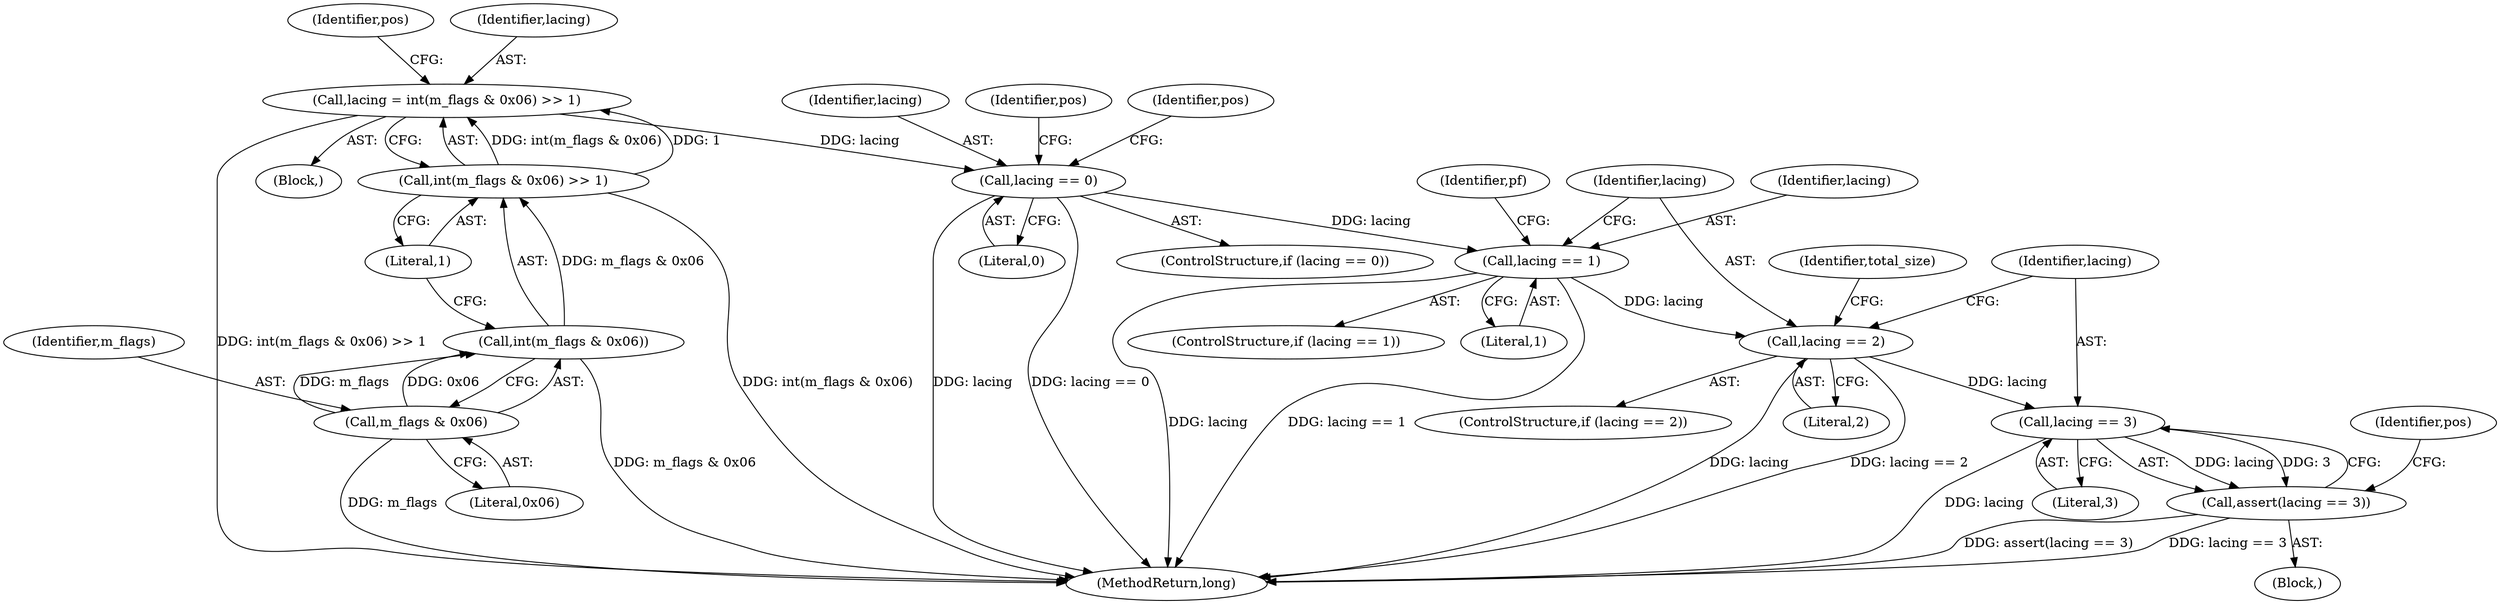 digraph "0_Android_cc274e2abe8b2a6698a5c47d8aa4bb45f1f9538d_33@API" {
"1000616" [label="(Call,lacing == 3)"];
"1000538" [label="(Call,lacing == 2)"];
"1000358" [label="(Call,lacing == 1)"];
"1000272" [label="(Call,lacing == 0)"];
"1000261" [label="(Call,lacing = int(m_flags & 0x06) >> 1)"];
"1000263" [label="(Call,int(m_flags & 0x06) >> 1)"];
"1000264" [label="(Call,int(m_flags & 0x06))"];
"1000265" [label="(Call,m_flags & 0x06)"];
"1000615" [label="(Call,assert(lacing == 3))"];
"1000271" [label="(ControlStructure,if (lacing == 0))"];
"1000616" [label="(Call,lacing == 3)"];
"1000273" [label="(Identifier,lacing)"];
"1000122" [label="(Block,)"];
"1000357" [label="(ControlStructure,if (lacing == 1))"];
"1000323" [label="(Identifier,pos)"];
"1000263" [label="(Call,int(m_flags & 0x06) >> 1)"];
"1000274" [label="(Literal,0)"];
"1000270" [label="(Identifier,pos)"];
"1000615" [label="(Call,assert(lacing == 3))"];
"1000266" [label="(Identifier,m_flags)"];
"1000262" [label="(Identifier,lacing)"];
"1000544" [label="(Identifier,total_size)"];
"1000540" [label="(Literal,2)"];
"1000364" [label="(Identifier,pf)"];
"1000614" [label="(Block,)"];
"1000278" [label="(Identifier,pos)"];
"1000264" [label="(Call,int(m_flags & 0x06))"];
"1000267" [label="(Literal,0x06)"];
"1000621" [label="(Identifier,pos)"];
"1000537" [label="(ControlStructure,if (lacing == 2))"];
"1000358" [label="(Call,lacing == 1)"];
"1000261" [label="(Call,lacing = int(m_flags & 0x06) >> 1)"];
"1000617" [label="(Identifier,lacing)"];
"1000538" [label="(Call,lacing == 2)"];
"1000618" [label="(Literal,3)"];
"1000539" [label="(Identifier,lacing)"];
"1000360" [label="(Literal,1)"];
"1000265" [label="(Call,m_flags & 0x06)"];
"1000359" [label="(Identifier,lacing)"];
"1000942" [label="(MethodReturn,long)"];
"1000272" [label="(Call,lacing == 0)"];
"1000268" [label="(Literal,1)"];
"1000616" -> "1000615"  [label="AST: "];
"1000616" -> "1000618"  [label="CFG: "];
"1000617" -> "1000616"  [label="AST: "];
"1000618" -> "1000616"  [label="AST: "];
"1000615" -> "1000616"  [label="CFG: "];
"1000616" -> "1000942"  [label="DDG: lacing"];
"1000616" -> "1000615"  [label="DDG: lacing"];
"1000616" -> "1000615"  [label="DDG: 3"];
"1000538" -> "1000616"  [label="DDG: lacing"];
"1000538" -> "1000537"  [label="AST: "];
"1000538" -> "1000540"  [label="CFG: "];
"1000539" -> "1000538"  [label="AST: "];
"1000540" -> "1000538"  [label="AST: "];
"1000544" -> "1000538"  [label="CFG: "];
"1000617" -> "1000538"  [label="CFG: "];
"1000538" -> "1000942"  [label="DDG: lacing"];
"1000538" -> "1000942"  [label="DDG: lacing == 2"];
"1000358" -> "1000538"  [label="DDG: lacing"];
"1000358" -> "1000357"  [label="AST: "];
"1000358" -> "1000360"  [label="CFG: "];
"1000359" -> "1000358"  [label="AST: "];
"1000360" -> "1000358"  [label="AST: "];
"1000364" -> "1000358"  [label="CFG: "];
"1000539" -> "1000358"  [label="CFG: "];
"1000358" -> "1000942"  [label="DDG: lacing == 1"];
"1000358" -> "1000942"  [label="DDG: lacing"];
"1000272" -> "1000358"  [label="DDG: lacing"];
"1000272" -> "1000271"  [label="AST: "];
"1000272" -> "1000274"  [label="CFG: "];
"1000273" -> "1000272"  [label="AST: "];
"1000274" -> "1000272"  [label="AST: "];
"1000278" -> "1000272"  [label="CFG: "];
"1000323" -> "1000272"  [label="CFG: "];
"1000272" -> "1000942"  [label="DDG: lacing"];
"1000272" -> "1000942"  [label="DDG: lacing == 0"];
"1000261" -> "1000272"  [label="DDG: lacing"];
"1000261" -> "1000122"  [label="AST: "];
"1000261" -> "1000263"  [label="CFG: "];
"1000262" -> "1000261"  [label="AST: "];
"1000263" -> "1000261"  [label="AST: "];
"1000270" -> "1000261"  [label="CFG: "];
"1000261" -> "1000942"  [label="DDG: int(m_flags & 0x06) >> 1"];
"1000263" -> "1000261"  [label="DDG: int(m_flags & 0x06)"];
"1000263" -> "1000261"  [label="DDG: 1"];
"1000263" -> "1000268"  [label="CFG: "];
"1000264" -> "1000263"  [label="AST: "];
"1000268" -> "1000263"  [label="AST: "];
"1000263" -> "1000942"  [label="DDG: int(m_flags & 0x06)"];
"1000264" -> "1000263"  [label="DDG: m_flags & 0x06"];
"1000264" -> "1000265"  [label="CFG: "];
"1000265" -> "1000264"  [label="AST: "];
"1000268" -> "1000264"  [label="CFG: "];
"1000264" -> "1000942"  [label="DDG: m_flags & 0x06"];
"1000265" -> "1000264"  [label="DDG: m_flags"];
"1000265" -> "1000264"  [label="DDG: 0x06"];
"1000265" -> "1000267"  [label="CFG: "];
"1000266" -> "1000265"  [label="AST: "];
"1000267" -> "1000265"  [label="AST: "];
"1000265" -> "1000942"  [label="DDG: m_flags"];
"1000615" -> "1000614"  [label="AST: "];
"1000621" -> "1000615"  [label="CFG: "];
"1000615" -> "1000942"  [label="DDG: lacing == 3"];
"1000615" -> "1000942"  [label="DDG: assert(lacing == 3)"];
}
